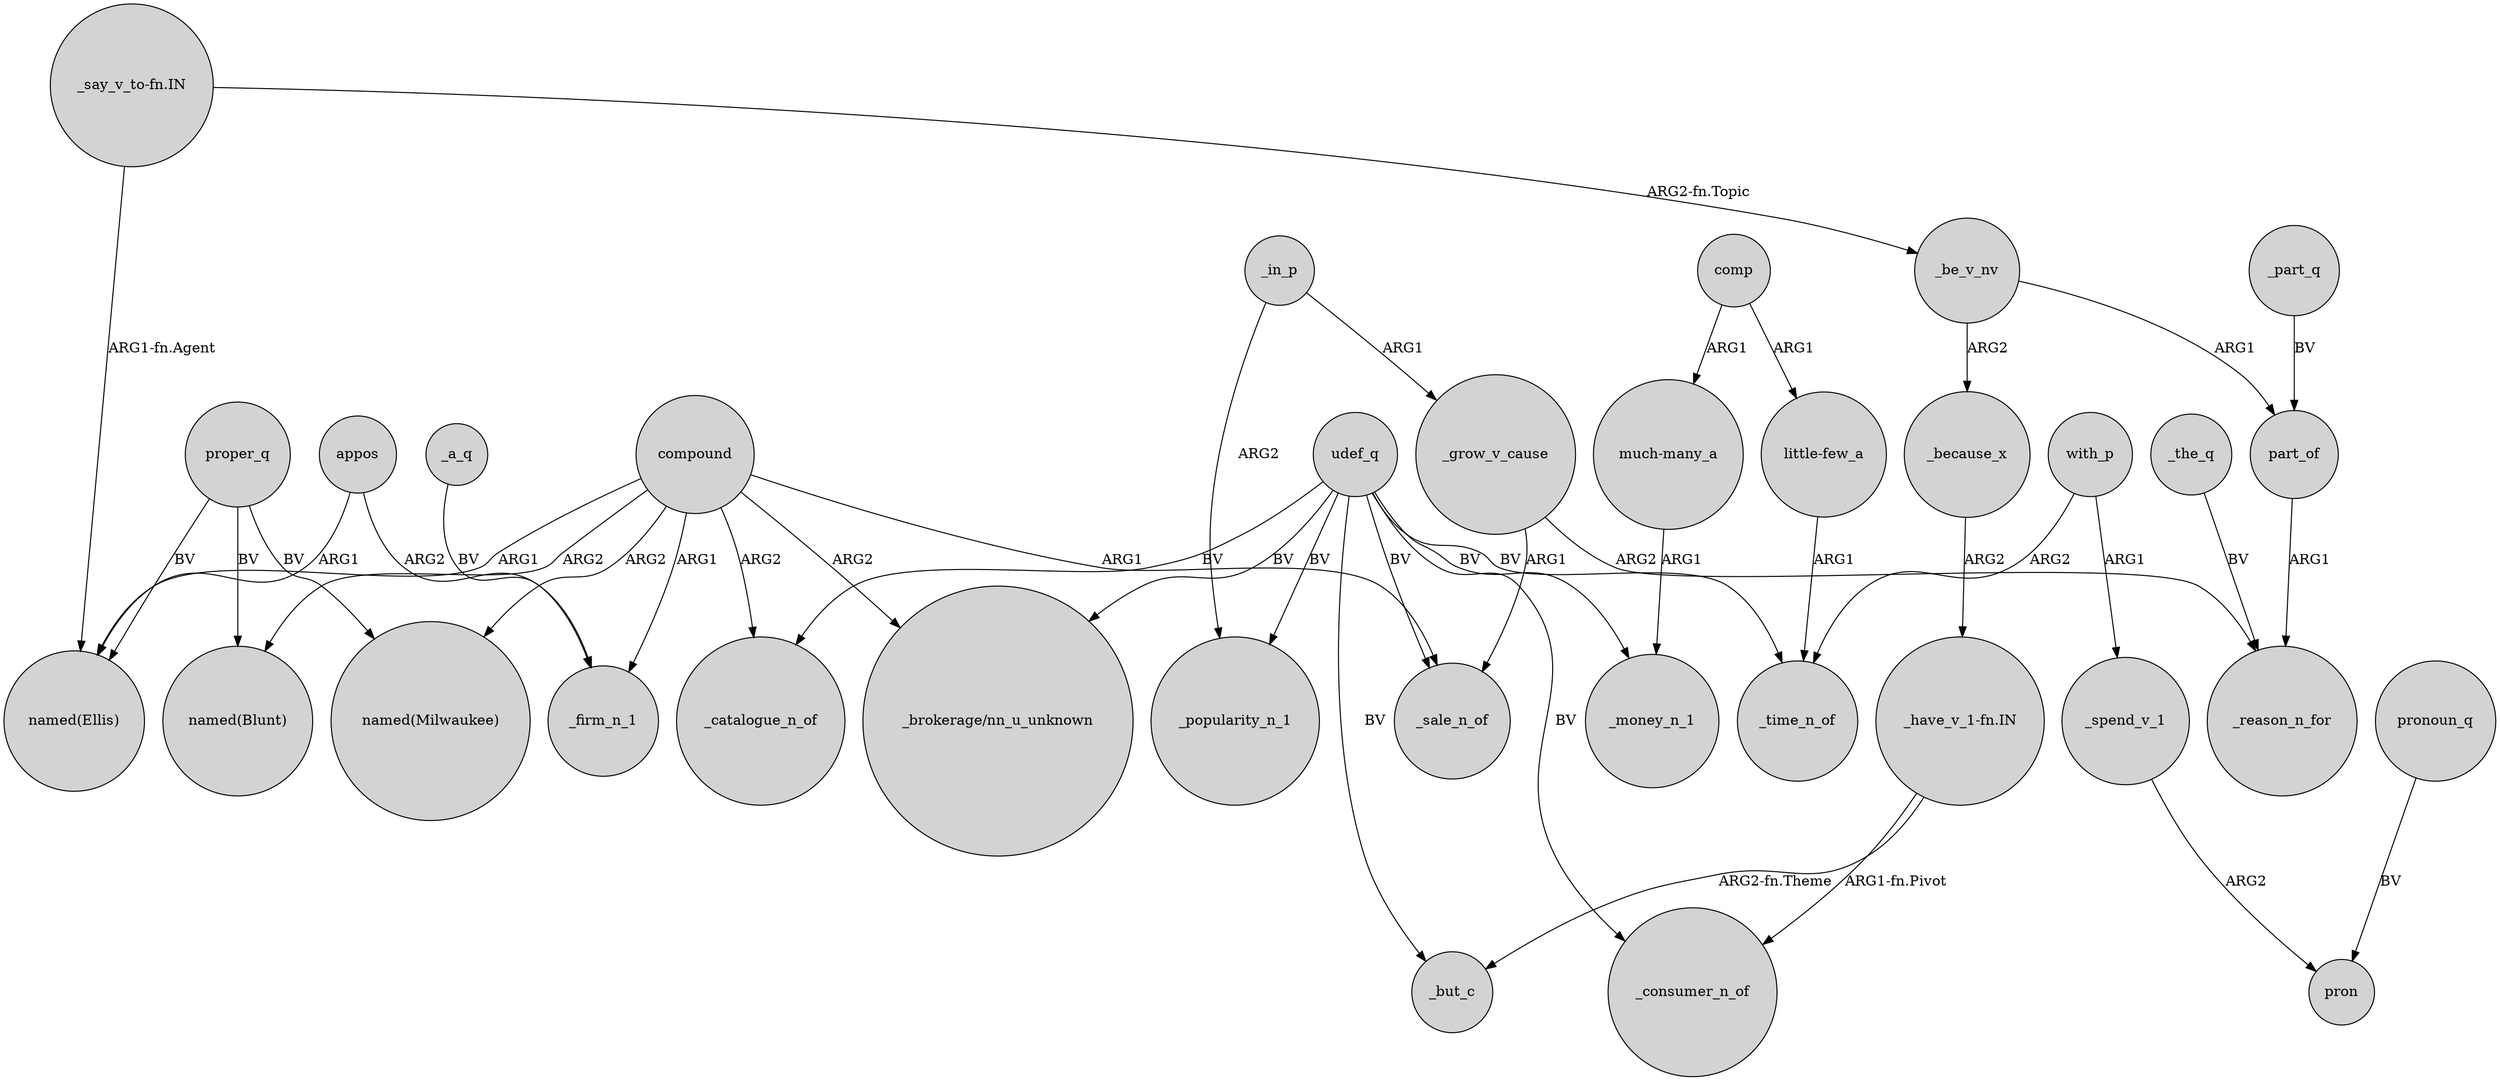 digraph {
	node [shape=circle style=filled]
	compound -> "named(Milwaukee)" [label=ARG2]
	udef_q -> _money_n_1 [label=BV]
	with_p -> _spend_v_1 [label=ARG1]
	_be_v_nv -> part_of [label=ARG1]
	_in_p -> _grow_v_cause [label=ARG1]
	appos -> _firm_n_1 [label=ARG2]
	"_have_v_1-fn.IN" -> _but_c [label="ARG2-fn.Theme"]
	udef_q -> _catalogue_n_of [label=BV]
	"_say_v_to-fn.IN" -> "named(Ellis)" [label="ARG1-fn.Agent"]
	_because_x -> "_have_v_1-fn.IN" [label=ARG2]
	_a_q -> _firm_n_1 [label=BV]
	_in_p -> _popularity_n_1 [label=ARG2]
	compound -> "_brokerage/nn_u_unknown" [label=ARG2]
	_grow_v_cause -> _reason_n_for [label=ARG2]
	_part_q -> part_of [label=BV]
	udef_q -> "_brokerage/nn_u_unknown" [label=BV]
	pronoun_q -> pron [label=BV]
	"much-many_a" -> _money_n_1 [label=ARG1]
	_be_v_nv -> _because_x [label=ARG2]
	comp -> "much-many_a" [label=ARG1]
	appos -> "named(Ellis)" [label=ARG1]
	proper_q -> "named(Ellis)" [label=BV]
	compound -> _catalogue_n_of [label=ARG2]
	proper_q -> "named(Blunt)" [label=BV]
	udef_q -> _time_n_of [label=BV]
	"_say_v_to-fn.IN" -> _be_v_nv [label="ARG2-fn.Topic"]
	comp -> "little-few_a" [label=ARG1]
	udef_q -> _popularity_n_1 [label=BV]
	udef_q -> _consumer_n_of [label=BV]
	with_p -> _time_n_of [label=ARG2]
	compound -> _firm_n_1 [label=ARG1]
	part_of -> _reason_n_for [label=ARG1]
	udef_q -> _sale_n_of [label=BV]
	compound -> "named(Blunt)" [label=ARG2]
	"_have_v_1-fn.IN" -> _consumer_n_of [label="ARG1-fn.Pivot"]
	proper_q -> "named(Milwaukee)" [label=BV]
	_grow_v_cause -> _sale_n_of [label=ARG1]
	_the_q -> _reason_n_for [label=BV]
	_spend_v_1 -> pron [label=ARG2]
	compound -> "named(Ellis)" [label=ARG1]
	compound -> _sale_n_of [label=ARG1]
	udef_q -> _but_c [label=BV]
	"little-few_a" -> _time_n_of [label=ARG1]
}
